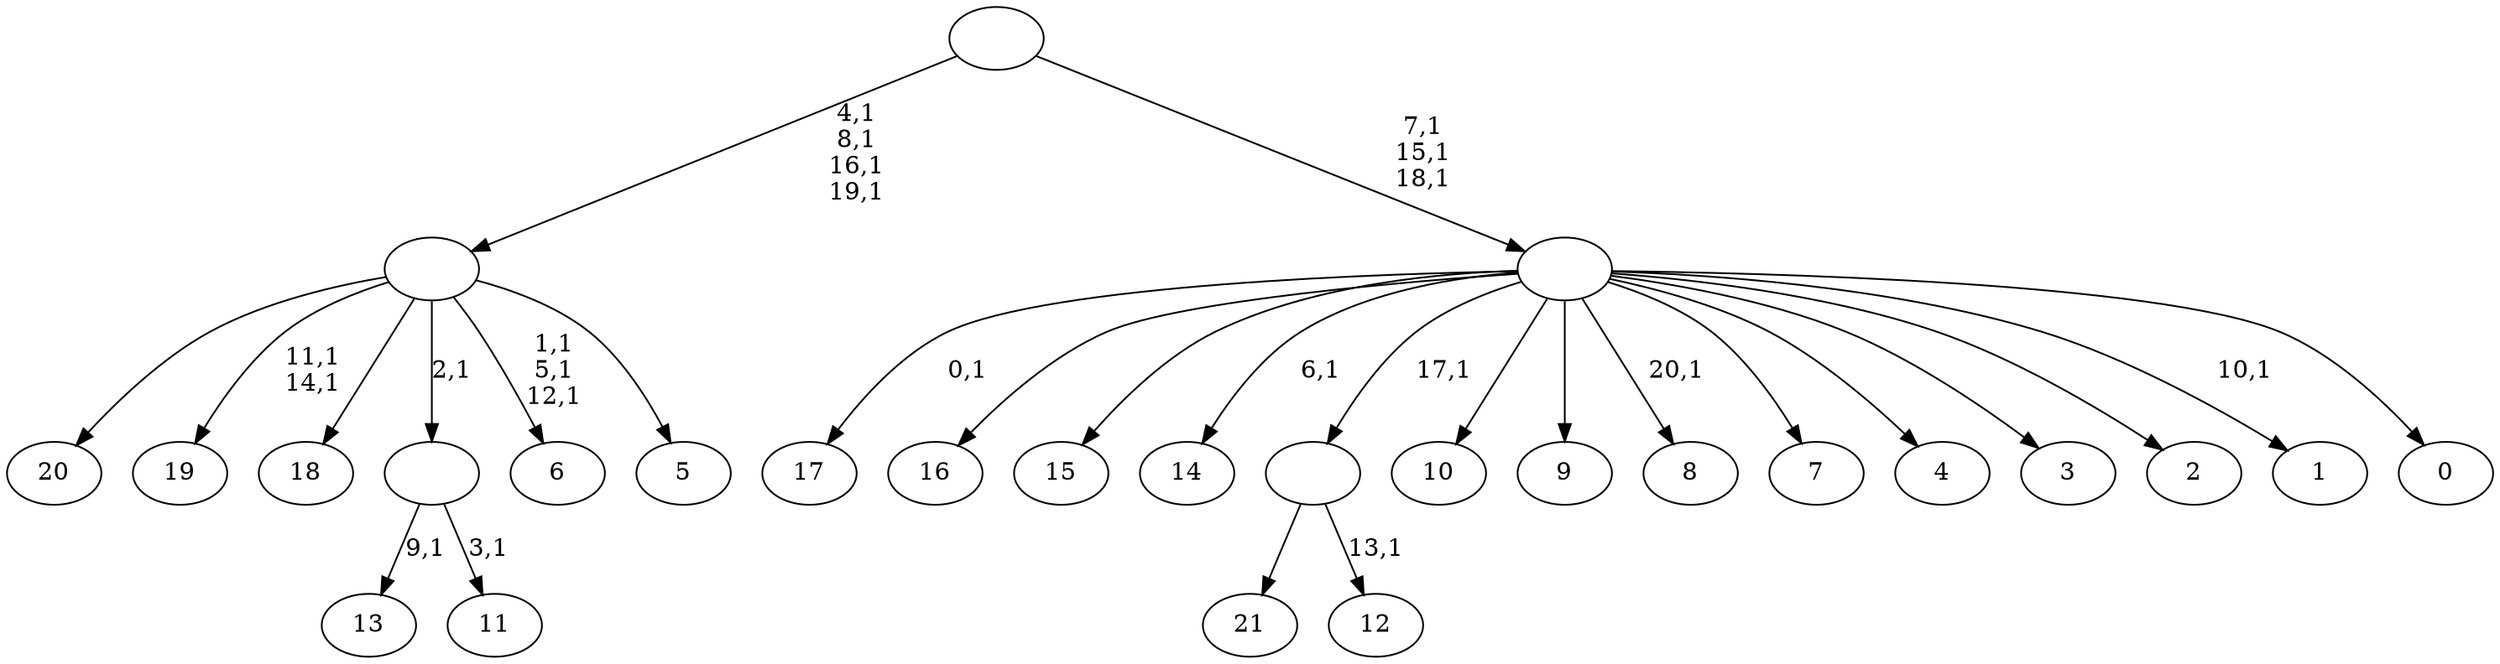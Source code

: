 digraph T {
	43 [label="21"]
	42 [label="20"]
	41 [label="19"]
	38 [label="18"]
	37 [label="17"]
	35 [label="16"]
	34 [label="15"]
	33 [label="14"]
	31 [label="13"]
	29 [label="12"]
	27 [label=""]
	26 [label="11"]
	24 [label=""]
	23 [label="10"]
	22 [label="9"]
	21 [label="8"]
	19 [label="7"]
	18 [label="6"]
	14 [label="5"]
	13 [label=""]
	9 [label="4"]
	8 [label="3"]
	7 [label="2"]
	6 [label="1"]
	4 [label="0"]
	3 [label=""]
	0 [label=""]
	27 -> 29 [label="13,1"]
	27 -> 43 [label=""]
	24 -> 26 [label="3,1"]
	24 -> 31 [label="9,1"]
	13 -> 18 [label="1,1\n5,1\n12,1"]
	13 -> 41 [label="11,1\n14,1"]
	13 -> 42 [label=""]
	13 -> 38 [label=""]
	13 -> 24 [label="2,1"]
	13 -> 14 [label=""]
	3 -> 6 [label="10,1"]
	3 -> 21 [label="20,1"]
	3 -> 33 [label="6,1"]
	3 -> 37 [label="0,1"]
	3 -> 35 [label=""]
	3 -> 34 [label=""]
	3 -> 27 [label="17,1"]
	3 -> 23 [label=""]
	3 -> 22 [label=""]
	3 -> 19 [label=""]
	3 -> 9 [label=""]
	3 -> 8 [label=""]
	3 -> 7 [label=""]
	3 -> 4 [label=""]
	0 -> 3 [label="7,1\n15,1\n18,1"]
	0 -> 13 [label="4,1\n8,1\n16,1\n19,1"]
}
